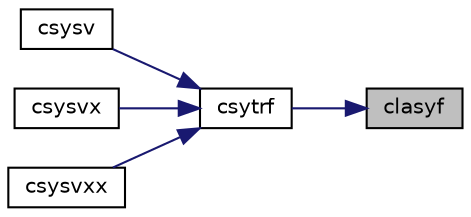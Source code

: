 digraph "clasyf"
{
 // LATEX_PDF_SIZE
  edge [fontname="Helvetica",fontsize="10",labelfontname="Helvetica",labelfontsize="10"];
  node [fontname="Helvetica",fontsize="10",shape=record];
  rankdir="RL";
  Node1 [label="clasyf",height=0.2,width=0.4,color="black", fillcolor="grey75", style="filled", fontcolor="black",tooltip="CLASYF computes a partial factorization of a complex symmetric matrix using the Bunch-Kaufman diagona..."];
  Node1 -> Node2 [dir="back",color="midnightblue",fontsize="10",style="solid",fontname="Helvetica"];
  Node2 [label="csytrf",height=0.2,width=0.4,color="black", fillcolor="white", style="filled",URL="$csytrf_8f.html#acd5839d735315079d2ecc8afc9402352",tooltip="CSYTRF"];
  Node2 -> Node3 [dir="back",color="midnightblue",fontsize="10",style="solid",fontname="Helvetica"];
  Node3 [label="csysv",height=0.2,width=0.4,color="black", fillcolor="white", style="filled",URL="$csysv_8f.html#a7bfdf654eb5b41b318d5b8b3be55f575",tooltip="CSYSV computes the solution to system of linear equations A * X = B for SY matrices"];
  Node2 -> Node4 [dir="back",color="midnightblue",fontsize="10",style="solid",fontname="Helvetica"];
  Node4 [label="csysvx",height=0.2,width=0.4,color="black", fillcolor="white", style="filled",URL="$csysvx_8f.html#ab83ef6fbaf99306b967bf9053a3e6082",tooltip="CSYSVX computes the solution to system of linear equations A * X = B for SY matrices"];
  Node2 -> Node5 [dir="back",color="midnightblue",fontsize="10",style="solid",fontname="Helvetica"];
  Node5 [label="csysvxx",height=0.2,width=0.4,color="black", fillcolor="white", style="filled",URL="$csysvxx_8f.html#a48da16f71d9aa75098b8c6d3c4007979",tooltip="CSYSVXX computes the solution to system of linear equations A * X = B for SY matrices"];
}
